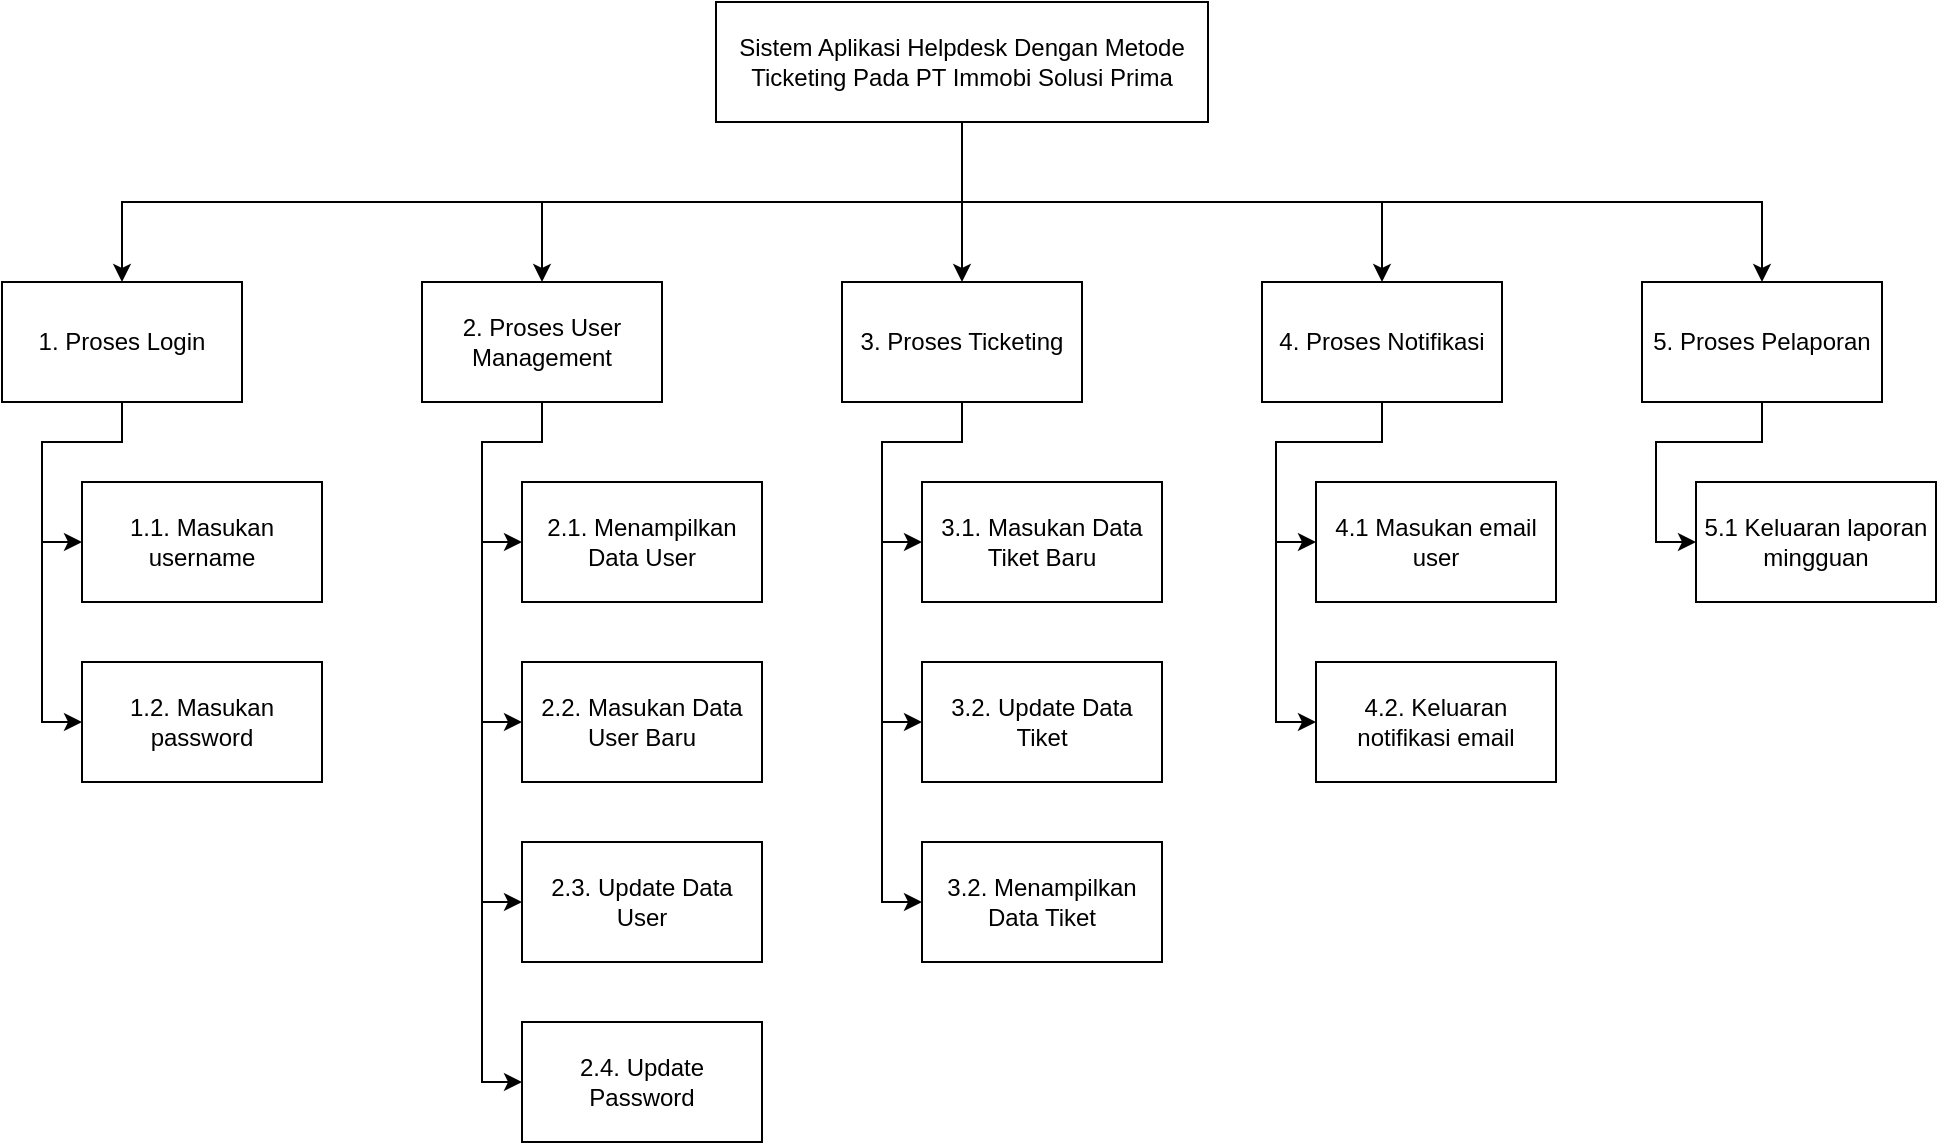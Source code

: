 <mxfile version="21.6.6" type="github">
  <diagram name="Page-1" id="ogftG3fuXbFlThWZHwc2">
    <mxGraphModel dx="1434" dy="774" grid="1" gridSize="10" guides="1" tooltips="1" connect="1" arrows="1" fold="1" page="1" pageScale="1" pageWidth="1100" pageHeight="850" math="0" shadow="0">
      <root>
        <mxCell id="0" />
        <mxCell id="1" parent="0" />
        <mxCell id="NhIa0JNoMHlWskbboF5b-1" style="edgeStyle=orthogonalEdgeStyle;rounded=0;orthogonalLoop=1;jettySize=auto;html=1;exitX=0.5;exitY=1;exitDx=0;exitDy=0;entryX=0.5;entryY=0;entryDx=0;entryDy=0;" parent="1" source="NhIa0JNoMHlWskbboF5b-5" target="NhIa0JNoMHlWskbboF5b-8" edge="1">
          <mxGeometry relative="1" as="geometry" />
        </mxCell>
        <mxCell id="NhIa0JNoMHlWskbboF5b-2" style="edgeStyle=orthogonalEdgeStyle;rounded=0;orthogonalLoop=1;jettySize=auto;html=1;exitX=0.5;exitY=1;exitDx=0;exitDy=0;entryX=0.5;entryY=0;entryDx=0;entryDy=0;" parent="1" source="NhIa0JNoMHlWskbboF5b-5" target="NhIa0JNoMHlWskbboF5b-13" edge="1">
          <mxGeometry relative="1" as="geometry" />
        </mxCell>
        <mxCell id="NhIa0JNoMHlWskbboF5b-3" style="edgeStyle=orthogonalEdgeStyle;rounded=0;orthogonalLoop=1;jettySize=auto;html=1;exitX=0.5;exitY=1;exitDx=0;exitDy=0;entryX=0.5;entryY=0;entryDx=0;entryDy=0;" parent="1" source="NhIa0JNoMHlWskbboF5b-5" target="NhIa0JNoMHlWskbboF5b-16" edge="1">
          <mxGeometry relative="1" as="geometry" />
        </mxCell>
        <mxCell id="NhIa0JNoMHlWskbboF5b-4" style="edgeStyle=orthogonalEdgeStyle;rounded=0;orthogonalLoop=1;jettySize=auto;html=1;exitX=0.5;exitY=1;exitDx=0;exitDy=0;entryX=0.5;entryY=0;entryDx=0;entryDy=0;" parent="1" source="NhIa0JNoMHlWskbboF5b-5" target="NhIa0JNoMHlWskbboF5b-19" edge="1">
          <mxGeometry relative="1" as="geometry" />
        </mxCell>
        <mxCell id="UXkgj-e8gWrAnMJjiQOT-4" style="edgeStyle=orthogonalEdgeStyle;rounded=0;orthogonalLoop=1;jettySize=auto;html=1;exitX=0.5;exitY=1;exitDx=0;exitDy=0;entryX=0.5;entryY=0;entryDx=0;entryDy=0;" edge="1" parent="1" source="NhIa0JNoMHlWskbboF5b-5" target="UXkgj-e8gWrAnMJjiQOT-2">
          <mxGeometry relative="1" as="geometry" />
        </mxCell>
        <mxCell id="NhIa0JNoMHlWskbboF5b-5" value="Sistem Aplikasi Helpdesk Dengan Metode Ticketing Pada PT Immobi Solusi Prima" style="rounded=0;whiteSpace=wrap;html=1;" parent="1" vertex="1">
          <mxGeometry x="407" y="30" width="246" height="60" as="geometry" />
        </mxCell>
        <mxCell id="NhIa0JNoMHlWskbboF5b-6" style="edgeStyle=orthogonalEdgeStyle;rounded=0;orthogonalLoop=1;jettySize=auto;html=1;exitX=0.5;exitY=1;exitDx=0;exitDy=0;entryX=0;entryY=0.5;entryDx=0;entryDy=0;" parent="1" source="NhIa0JNoMHlWskbboF5b-8" target="NhIa0JNoMHlWskbboF5b-20" edge="1">
          <mxGeometry relative="1" as="geometry" />
        </mxCell>
        <mxCell id="NhIa0JNoMHlWskbboF5b-7" style="edgeStyle=orthogonalEdgeStyle;rounded=0;orthogonalLoop=1;jettySize=auto;html=1;exitX=0.5;exitY=1;exitDx=0;exitDy=0;entryX=0;entryY=0.5;entryDx=0;entryDy=0;" parent="1" source="NhIa0JNoMHlWskbboF5b-8" target="NhIa0JNoMHlWskbboF5b-21" edge="1">
          <mxGeometry relative="1" as="geometry">
            <Array as="points">
              <mxPoint x="110" y="250" />
              <mxPoint x="70" y="250" />
              <mxPoint x="70" y="390" />
            </Array>
          </mxGeometry>
        </mxCell>
        <mxCell id="NhIa0JNoMHlWskbboF5b-8" value="1. Proses Login" style="rounded=0;whiteSpace=wrap;html=1;" parent="1" vertex="1">
          <mxGeometry x="50" y="170" width="120" height="60" as="geometry" />
        </mxCell>
        <mxCell id="NhIa0JNoMHlWskbboF5b-9" style="edgeStyle=orthogonalEdgeStyle;rounded=0;orthogonalLoop=1;jettySize=auto;html=1;exitX=0.5;exitY=1;exitDx=0;exitDy=0;entryX=0;entryY=0.5;entryDx=0;entryDy=0;" parent="1" source="NhIa0JNoMHlWskbboF5b-13" target="NhIa0JNoMHlWskbboF5b-22" edge="1">
          <mxGeometry relative="1" as="geometry" />
        </mxCell>
        <mxCell id="NhIa0JNoMHlWskbboF5b-10" style="edgeStyle=orthogonalEdgeStyle;rounded=0;orthogonalLoop=1;jettySize=auto;html=1;exitX=0.5;exitY=1;exitDx=0;exitDy=0;entryX=0;entryY=0.5;entryDx=0;entryDy=0;" parent="1" source="NhIa0JNoMHlWskbboF5b-13" target="NhIa0JNoMHlWskbboF5b-24" edge="1">
          <mxGeometry relative="1" as="geometry">
            <Array as="points">
              <mxPoint x="320" y="250" />
              <mxPoint x="290" y="250" />
              <mxPoint x="290" y="390" />
            </Array>
          </mxGeometry>
        </mxCell>
        <mxCell id="NhIa0JNoMHlWskbboF5b-31" style="edgeStyle=orthogonalEdgeStyle;rounded=0;orthogonalLoop=1;jettySize=auto;html=1;exitX=0.5;exitY=1;exitDx=0;exitDy=0;entryX=0;entryY=0.5;entryDx=0;entryDy=0;" parent="1" source="NhIa0JNoMHlWskbboF5b-13" target="NhIa0JNoMHlWskbboF5b-23" edge="1">
          <mxGeometry relative="1" as="geometry">
            <Array as="points">
              <mxPoint x="320" y="250" />
              <mxPoint x="290" y="250" />
              <mxPoint x="290" y="480" />
            </Array>
          </mxGeometry>
        </mxCell>
        <mxCell id="NhIa0JNoMHlWskbboF5b-32" style="edgeStyle=orthogonalEdgeStyle;rounded=0;orthogonalLoop=1;jettySize=auto;html=1;exitX=0.5;exitY=1;exitDx=0;exitDy=0;entryX=0;entryY=0.5;entryDx=0;entryDy=0;" parent="1" source="NhIa0JNoMHlWskbboF5b-13" target="NhIa0JNoMHlWskbboF5b-25" edge="1">
          <mxGeometry relative="1" as="geometry">
            <Array as="points">
              <mxPoint x="320" y="250" />
              <mxPoint x="290" y="250" />
              <mxPoint x="290" y="570" />
            </Array>
          </mxGeometry>
        </mxCell>
        <mxCell id="NhIa0JNoMHlWskbboF5b-13" value="2. Proses User Management" style="rounded=0;whiteSpace=wrap;html=1;" parent="1" vertex="1">
          <mxGeometry x="260" y="170" width="120" height="60" as="geometry" />
        </mxCell>
        <mxCell id="NhIa0JNoMHlWskbboF5b-14" style="edgeStyle=orthogonalEdgeStyle;rounded=0;orthogonalLoop=1;jettySize=auto;html=1;exitX=0.5;exitY=1;exitDx=0;exitDy=0;entryX=0;entryY=0.5;entryDx=0;entryDy=0;" parent="1" source="NhIa0JNoMHlWskbboF5b-16" target="NhIa0JNoMHlWskbboF5b-26" edge="1">
          <mxGeometry relative="1" as="geometry" />
        </mxCell>
        <mxCell id="NhIa0JNoMHlWskbboF5b-15" style="edgeStyle=orthogonalEdgeStyle;rounded=0;orthogonalLoop=1;jettySize=auto;html=1;exitX=0.5;exitY=1;exitDx=0;exitDy=0;entryX=0;entryY=0.5;entryDx=0;entryDy=0;" parent="1" source="NhIa0JNoMHlWskbboF5b-16" target="NhIa0JNoMHlWskbboF5b-27" edge="1">
          <mxGeometry relative="1" as="geometry">
            <Array as="points">
              <mxPoint x="530" y="250" />
              <mxPoint x="490" y="250" />
              <mxPoint x="490" y="390" />
            </Array>
          </mxGeometry>
        </mxCell>
        <mxCell id="NhIa0JNoMHlWskbboF5b-33" style="edgeStyle=orthogonalEdgeStyle;rounded=0;orthogonalLoop=1;jettySize=auto;html=1;exitX=0.5;exitY=1;exitDx=0;exitDy=0;entryX=0;entryY=0.5;entryDx=0;entryDy=0;" parent="1" source="NhIa0JNoMHlWskbboF5b-16" target="NhIa0JNoMHlWskbboF5b-30" edge="1">
          <mxGeometry relative="1" as="geometry">
            <Array as="points">
              <mxPoint x="530" y="250" />
              <mxPoint x="490" y="250" />
              <mxPoint x="490" y="480" />
            </Array>
          </mxGeometry>
        </mxCell>
        <mxCell id="NhIa0JNoMHlWskbboF5b-16" value="3. Proses Ticketing" style="rounded=0;whiteSpace=wrap;html=1;" parent="1" vertex="1">
          <mxGeometry x="470" y="170" width="120" height="60" as="geometry" />
        </mxCell>
        <mxCell id="NhIa0JNoMHlWskbboF5b-17" style="edgeStyle=orthogonalEdgeStyle;rounded=0;orthogonalLoop=1;jettySize=auto;html=1;exitX=0.5;exitY=1;exitDx=0;exitDy=0;entryX=0;entryY=0.5;entryDx=0;entryDy=0;" parent="1" source="NhIa0JNoMHlWskbboF5b-19" target="NhIa0JNoMHlWskbboF5b-28" edge="1">
          <mxGeometry relative="1" as="geometry" />
        </mxCell>
        <mxCell id="NhIa0JNoMHlWskbboF5b-18" style="edgeStyle=orthogonalEdgeStyle;rounded=0;orthogonalLoop=1;jettySize=auto;html=1;exitX=0.5;exitY=1;exitDx=0;exitDy=0;entryX=0;entryY=0.5;entryDx=0;entryDy=0;" parent="1" source="NhIa0JNoMHlWskbboF5b-19" target="NhIa0JNoMHlWskbboF5b-29" edge="1">
          <mxGeometry relative="1" as="geometry">
            <Array as="points">
              <mxPoint x="740" y="250" />
              <mxPoint x="687" y="250" />
              <mxPoint x="687" y="390" />
            </Array>
          </mxGeometry>
        </mxCell>
        <mxCell id="NhIa0JNoMHlWskbboF5b-19" value="4. Proses Notifikasi" style="rounded=0;whiteSpace=wrap;html=1;" parent="1" vertex="1">
          <mxGeometry x="680" y="170" width="120" height="60" as="geometry" />
        </mxCell>
        <mxCell id="NhIa0JNoMHlWskbboF5b-20" value="1.1. Masukan username" style="whiteSpace=wrap;html=1;rounded=0;" parent="1" vertex="1">
          <mxGeometry x="90" y="270" width="120" height="60" as="geometry" />
        </mxCell>
        <mxCell id="NhIa0JNoMHlWskbboF5b-21" value="1.2. Masukan password" style="whiteSpace=wrap;html=1;rounded=0;" parent="1" vertex="1">
          <mxGeometry x="90" y="360" width="120" height="60" as="geometry" />
        </mxCell>
        <mxCell id="NhIa0JNoMHlWskbboF5b-22" value="2.1. Menampilkan Data User" style="whiteSpace=wrap;html=1;rounded=0;" parent="1" vertex="1">
          <mxGeometry x="310" y="270" width="120" height="60" as="geometry" />
        </mxCell>
        <mxCell id="NhIa0JNoMHlWskbboF5b-23" value="2.3. Update Data User" style="whiteSpace=wrap;html=1;rounded=0;" parent="1" vertex="1">
          <mxGeometry x="310" y="450" width="120" height="60" as="geometry" />
        </mxCell>
        <mxCell id="NhIa0JNoMHlWskbboF5b-24" value="2.2. Masukan Data User Baru" style="whiteSpace=wrap;html=1;rounded=0;" parent="1" vertex="1">
          <mxGeometry x="310" y="360" width="120" height="60" as="geometry" />
        </mxCell>
        <mxCell id="NhIa0JNoMHlWskbboF5b-25" value="2.4. Update Password" style="whiteSpace=wrap;html=1;rounded=0;" parent="1" vertex="1">
          <mxGeometry x="310" y="540" width="120" height="60" as="geometry" />
        </mxCell>
        <mxCell id="NhIa0JNoMHlWskbboF5b-26" value="3.1. Masukan Data Tiket Baru" style="whiteSpace=wrap;html=1;rounded=0;" parent="1" vertex="1">
          <mxGeometry x="510" y="270" width="120" height="60" as="geometry" />
        </mxCell>
        <mxCell id="NhIa0JNoMHlWskbboF5b-27" value="3.2. Update Data Tiket" style="whiteSpace=wrap;html=1;rounded=0;" parent="1" vertex="1">
          <mxGeometry x="510" y="360" width="120" height="60" as="geometry" />
        </mxCell>
        <mxCell id="NhIa0JNoMHlWskbboF5b-28" value="4.1 Masukan email user" style="whiteSpace=wrap;html=1;rounded=0;" parent="1" vertex="1">
          <mxGeometry x="707" y="270" width="120" height="60" as="geometry" />
        </mxCell>
        <mxCell id="NhIa0JNoMHlWskbboF5b-29" value="4.2. Keluaran notifikasi email" style="whiteSpace=wrap;html=1;rounded=0;" parent="1" vertex="1">
          <mxGeometry x="707" y="360" width="120" height="60" as="geometry" />
        </mxCell>
        <mxCell id="NhIa0JNoMHlWskbboF5b-30" value="3.2. Menampilkan Data Tiket" style="whiteSpace=wrap;html=1;rounded=0;" parent="1" vertex="1">
          <mxGeometry x="510" y="450" width="120" height="60" as="geometry" />
        </mxCell>
        <mxCell id="UXkgj-e8gWrAnMJjiQOT-1" style="edgeStyle=orthogonalEdgeStyle;rounded=0;orthogonalLoop=1;jettySize=auto;html=1;exitX=0.5;exitY=1;exitDx=0;exitDy=0;entryX=0;entryY=0.5;entryDx=0;entryDy=0;" edge="1" parent="1" source="UXkgj-e8gWrAnMJjiQOT-2" target="UXkgj-e8gWrAnMJjiQOT-3">
          <mxGeometry relative="1" as="geometry" />
        </mxCell>
        <mxCell id="UXkgj-e8gWrAnMJjiQOT-2" value="5. Proses Pelaporan" style="rounded=0;whiteSpace=wrap;html=1;" vertex="1" parent="1">
          <mxGeometry x="870" y="170" width="120" height="60" as="geometry" />
        </mxCell>
        <mxCell id="UXkgj-e8gWrAnMJjiQOT-3" value="5.1 Keluaran laporan mingguan" style="whiteSpace=wrap;html=1;rounded=0;" vertex="1" parent="1">
          <mxGeometry x="897" y="270" width="120" height="60" as="geometry" />
        </mxCell>
      </root>
    </mxGraphModel>
  </diagram>
</mxfile>
